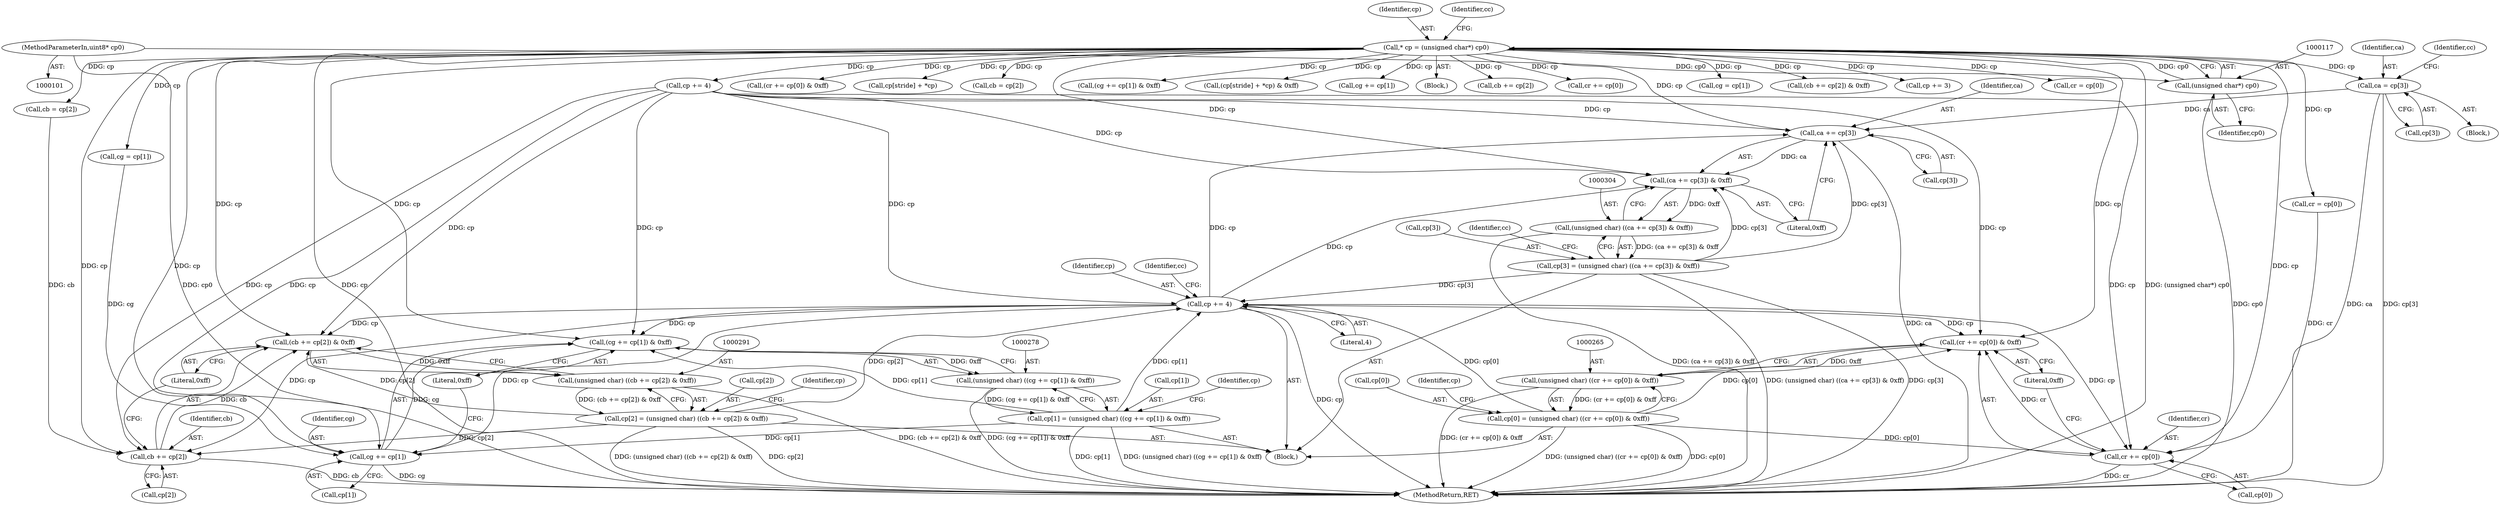 digraph "0_libtiff_3ca657a8793dd011bf869695d72ad31c779c3cc1_7@array" {
"1000244" [label="(Call,ca = cp[3])"];
"1000114" [label="(Call,* cp = (unsigned char*) cp0)"];
"1000116" [label="(Call,(unsigned char*) cp0)"];
"1000103" [label="(MethodParameterIn,uint8* cp0)"];
"1000306" [label="(Call,ca += cp[3])"];
"1000305" [label="(Call,(ca += cp[3]) & 0xff)"];
"1000303" [label="(Call,(unsigned char) ((ca += cp[3]) & 0xff))"];
"1000299" [label="(Call,cp[3] = (unsigned char) ((ca += cp[3]) & 0xff))"];
"1000315" [label="(Call,cp += 4)"];
"1000266" [label="(Call,(cr += cp[0]) & 0xff)"];
"1000264" [label="(Call,(unsigned char) ((cr += cp[0]) & 0xff))"];
"1000260" [label="(Call,cp[0] = (unsigned char) ((cr += cp[0]) & 0xff))"];
"1000267" [label="(Call,cr += cp[0])"];
"1000279" [label="(Call,(cg += cp[1]) & 0xff)"];
"1000277" [label="(Call,(unsigned char) ((cg += cp[1]) & 0xff))"];
"1000273" [label="(Call,cp[1] = (unsigned char) ((cg += cp[1]) & 0xff))"];
"1000280" [label="(Call,cg += cp[1])"];
"1000292" [label="(Call,(cb += cp[2]) & 0xff)"];
"1000290" [label="(Call,(unsigned char) ((cb += cp[2]) & 0xff))"];
"1000286" [label="(Call,cp[2] = (unsigned char) ((cb += cp[2]) & 0xff))"];
"1000293" [label="(Call,cb += cp[2])"];
"1000349" [label="(MethodReturn,RET)"];
"1000281" [label="(Identifier,cg)"];
"1000180" [label="(Call,(cr += cp[0]) & 0xff)"];
"1000292" [label="(Call,(cb += cp[2]) & 0xff)"];
"1000273" [label="(Call,cp[1] = (unsigned char) ((cg += cp[1]) & 0xff))"];
"1000260" [label="(Call,cp[0] = (unsigned char) ((cr += cp[0]) & 0xff))"];
"1000282" [label="(Call,cp[1])"];
"1000269" [label="(Call,cp[0])"];
"1000334" [label="(Call,cp[stride] + *cp)"];
"1000116" [label="(Call,(unsigned char*) cp0)"];
"1000301" [label="(Identifier,cp)"];
"1000158" [label="(Call,cb = cp[2])"];
"1000252" [label="(Call,cp += 4)"];
"1000303" [label="(Call,(unsigned char) ((ca += cp[3]) & 0xff))"];
"1000266" [label="(Call,(cr += cp[0]) & 0xff)"];
"1000114" [label="(Call,* cp = (unsigned char*) cp0)"];
"1000193" [label="(Call,(cg += cp[1]) & 0xff)"];
"1000333" [label="(Call,(cp[stride] + *cp) & 0xff)"];
"1000286" [label="(Call,cp[2] = (unsigned char) ((cb += cp[2]) & 0xff))"];
"1000194" [label="(Call,cg += cp[1])"];
"1000272" [label="(Literal,0xff)"];
"1000285" [label="(Literal,0xff)"];
"1000105" [label="(Block,)"];
"1000246" [label="(Call,cp[3])"];
"1000207" [label="(Call,cb += cp[2])"];
"1000261" [label="(Call,cp[0])"];
"1000316" [label="(Identifier,cp)"];
"1000295" [label="(Call,cp[2])"];
"1000315" [label="(Call,cp += 4)"];
"1000257" [label="(Identifier,cc)"];
"1000181" [label="(Call,cr += cp[0])"];
"1000226" [label="(Call,cr = cp[0])"];
"1000298" [label="(Literal,0xff)"];
"1000152" [label="(Call,cg = cp[1])"];
"1000206" [label="(Call,(cb += cp[2]) & 0xff)"];
"1000115" [label="(Identifier,cp)"];
"1000300" [label="(Call,cp[3])"];
"1000166" [label="(Call,cp += 3)"];
"1000274" [label="(Call,cp[1])"];
"1000299" [label="(Call,cp[3] = (unsigned char) ((ca += cp[3]) & 0xff))"];
"1000118" [label="(Identifier,cp0)"];
"1000287" [label="(Call,cp[2])"];
"1000290" [label="(Call,(unsigned char) ((cb += cp[2]) & 0xff))"];
"1000294" [label="(Identifier,cb)"];
"1000311" [label="(Literal,0xff)"];
"1000264" [label="(Call,(unsigned char) ((cr += cp[0]) & 0xff))"];
"1000275" [label="(Identifier,cp)"];
"1000308" [label="(Call,cp[3])"];
"1000267" [label="(Call,cr += cp[0])"];
"1000259" [label="(Block,)"];
"1000250" [label="(Identifier,cc)"];
"1000122" [label="(Identifier,cc)"];
"1000305" [label="(Call,(ca += cp[3]) & 0xff)"];
"1000232" [label="(Call,cg = cp[1])"];
"1000224" [label="(Block,)"];
"1000279" [label="(Call,(cg += cp[1]) & 0xff)"];
"1000280" [label="(Call,cg += cp[1])"];
"1000268" [label="(Identifier,cr)"];
"1000288" [label="(Identifier,cp)"];
"1000307" [label="(Identifier,ca)"];
"1000317" [label="(Literal,4)"];
"1000245" [label="(Identifier,ca)"];
"1000103" [label="(MethodParameterIn,uint8* cp0)"];
"1000146" [label="(Call,cr = cp[0])"];
"1000313" [label="(Identifier,cc)"];
"1000293" [label="(Call,cb += cp[2])"];
"1000244" [label="(Call,ca = cp[3])"];
"1000306" [label="(Call,ca += cp[3])"];
"1000277" [label="(Call,(unsigned char) ((cg += cp[1]) & 0xff))"];
"1000238" [label="(Call,cb = cp[2])"];
"1000244" -> "1000224"  [label="AST: "];
"1000244" -> "1000246"  [label="CFG: "];
"1000245" -> "1000244"  [label="AST: "];
"1000246" -> "1000244"  [label="AST: "];
"1000250" -> "1000244"  [label="CFG: "];
"1000244" -> "1000349"  [label="DDG: ca"];
"1000244" -> "1000349"  [label="DDG: cp[3]"];
"1000114" -> "1000244"  [label="DDG: cp"];
"1000244" -> "1000306"  [label="DDG: ca"];
"1000114" -> "1000105"  [label="AST: "];
"1000114" -> "1000116"  [label="CFG: "];
"1000115" -> "1000114"  [label="AST: "];
"1000116" -> "1000114"  [label="AST: "];
"1000122" -> "1000114"  [label="CFG: "];
"1000114" -> "1000349"  [label="DDG: cp"];
"1000114" -> "1000349"  [label="DDG: (unsigned char*) cp0"];
"1000116" -> "1000114"  [label="DDG: cp0"];
"1000114" -> "1000146"  [label="DDG: cp"];
"1000114" -> "1000152"  [label="DDG: cp"];
"1000114" -> "1000158"  [label="DDG: cp"];
"1000114" -> "1000166"  [label="DDG: cp"];
"1000114" -> "1000180"  [label="DDG: cp"];
"1000114" -> "1000181"  [label="DDG: cp"];
"1000114" -> "1000193"  [label="DDG: cp"];
"1000114" -> "1000194"  [label="DDG: cp"];
"1000114" -> "1000206"  [label="DDG: cp"];
"1000114" -> "1000207"  [label="DDG: cp"];
"1000114" -> "1000226"  [label="DDG: cp"];
"1000114" -> "1000232"  [label="DDG: cp"];
"1000114" -> "1000238"  [label="DDG: cp"];
"1000114" -> "1000252"  [label="DDG: cp"];
"1000114" -> "1000266"  [label="DDG: cp"];
"1000114" -> "1000267"  [label="DDG: cp"];
"1000114" -> "1000279"  [label="DDG: cp"];
"1000114" -> "1000280"  [label="DDG: cp"];
"1000114" -> "1000292"  [label="DDG: cp"];
"1000114" -> "1000293"  [label="DDG: cp"];
"1000114" -> "1000305"  [label="DDG: cp"];
"1000114" -> "1000306"  [label="DDG: cp"];
"1000114" -> "1000333"  [label="DDG: cp"];
"1000114" -> "1000334"  [label="DDG: cp"];
"1000116" -> "1000118"  [label="CFG: "];
"1000117" -> "1000116"  [label="AST: "];
"1000118" -> "1000116"  [label="AST: "];
"1000116" -> "1000349"  [label="DDG: cp0"];
"1000103" -> "1000116"  [label="DDG: cp0"];
"1000103" -> "1000101"  [label="AST: "];
"1000103" -> "1000349"  [label="DDG: cp0"];
"1000306" -> "1000305"  [label="AST: "];
"1000306" -> "1000308"  [label="CFG: "];
"1000307" -> "1000306"  [label="AST: "];
"1000308" -> "1000306"  [label="AST: "];
"1000311" -> "1000306"  [label="CFG: "];
"1000306" -> "1000349"  [label="DDG: ca"];
"1000306" -> "1000305"  [label="DDG: ca"];
"1000252" -> "1000306"  [label="DDG: cp"];
"1000315" -> "1000306"  [label="DDG: cp"];
"1000299" -> "1000306"  [label="DDG: cp[3]"];
"1000305" -> "1000303"  [label="AST: "];
"1000305" -> "1000311"  [label="CFG: "];
"1000311" -> "1000305"  [label="AST: "];
"1000303" -> "1000305"  [label="CFG: "];
"1000305" -> "1000303"  [label="DDG: 0xff"];
"1000252" -> "1000305"  [label="DDG: cp"];
"1000315" -> "1000305"  [label="DDG: cp"];
"1000299" -> "1000305"  [label="DDG: cp[3]"];
"1000303" -> "1000299"  [label="AST: "];
"1000304" -> "1000303"  [label="AST: "];
"1000299" -> "1000303"  [label="CFG: "];
"1000303" -> "1000349"  [label="DDG: (ca += cp[3]) & 0xff"];
"1000303" -> "1000299"  [label="DDG: (ca += cp[3]) & 0xff"];
"1000299" -> "1000259"  [label="AST: "];
"1000300" -> "1000299"  [label="AST: "];
"1000313" -> "1000299"  [label="CFG: "];
"1000299" -> "1000349"  [label="DDG: (unsigned char) ((ca += cp[3]) & 0xff)"];
"1000299" -> "1000349"  [label="DDG: cp[3]"];
"1000299" -> "1000315"  [label="DDG: cp[3]"];
"1000315" -> "1000259"  [label="AST: "];
"1000315" -> "1000317"  [label="CFG: "];
"1000316" -> "1000315"  [label="AST: "];
"1000317" -> "1000315"  [label="AST: "];
"1000257" -> "1000315"  [label="CFG: "];
"1000315" -> "1000349"  [label="DDG: cp"];
"1000315" -> "1000266"  [label="DDG: cp"];
"1000315" -> "1000267"  [label="DDG: cp"];
"1000315" -> "1000279"  [label="DDG: cp"];
"1000315" -> "1000280"  [label="DDG: cp"];
"1000315" -> "1000292"  [label="DDG: cp"];
"1000315" -> "1000293"  [label="DDG: cp"];
"1000252" -> "1000315"  [label="DDG: cp"];
"1000286" -> "1000315"  [label="DDG: cp[2]"];
"1000273" -> "1000315"  [label="DDG: cp[1]"];
"1000260" -> "1000315"  [label="DDG: cp[0]"];
"1000266" -> "1000264"  [label="AST: "];
"1000266" -> "1000272"  [label="CFG: "];
"1000267" -> "1000266"  [label="AST: "];
"1000272" -> "1000266"  [label="AST: "];
"1000264" -> "1000266"  [label="CFG: "];
"1000266" -> "1000264"  [label="DDG: 0xff"];
"1000267" -> "1000266"  [label="DDG: cr"];
"1000252" -> "1000266"  [label="DDG: cp"];
"1000260" -> "1000266"  [label="DDG: cp[0]"];
"1000264" -> "1000260"  [label="AST: "];
"1000265" -> "1000264"  [label="AST: "];
"1000260" -> "1000264"  [label="CFG: "];
"1000264" -> "1000349"  [label="DDG: (cr += cp[0]) & 0xff"];
"1000264" -> "1000260"  [label="DDG: (cr += cp[0]) & 0xff"];
"1000260" -> "1000259"  [label="AST: "];
"1000261" -> "1000260"  [label="AST: "];
"1000275" -> "1000260"  [label="CFG: "];
"1000260" -> "1000349"  [label="DDG: (unsigned char) ((cr += cp[0]) & 0xff)"];
"1000260" -> "1000349"  [label="DDG: cp[0]"];
"1000260" -> "1000267"  [label="DDG: cp[0]"];
"1000267" -> "1000269"  [label="CFG: "];
"1000268" -> "1000267"  [label="AST: "];
"1000269" -> "1000267"  [label="AST: "];
"1000272" -> "1000267"  [label="CFG: "];
"1000267" -> "1000349"  [label="DDG: cr"];
"1000226" -> "1000267"  [label="DDG: cr"];
"1000252" -> "1000267"  [label="DDG: cp"];
"1000279" -> "1000277"  [label="AST: "];
"1000279" -> "1000285"  [label="CFG: "];
"1000280" -> "1000279"  [label="AST: "];
"1000285" -> "1000279"  [label="AST: "];
"1000277" -> "1000279"  [label="CFG: "];
"1000279" -> "1000277"  [label="DDG: 0xff"];
"1000280" -> "1000279"  [label="DDG: cg"];
"1000252" -> "1000279"  [label="DDG: cp"];
"1000273" -> "1000279"  [label="DDG: cp[1]"];
"1000277" -> "1000273"  [label="AST: "];
"1000278" -> "1000277"  [label="AST: "];
"1000273" -> "1000277"  [label="CFG: "];
"1000277" -> "1000349"  [label="DDG: (cg += cp[1]) & 0xff"];
"1000277" -> "1000273"  [label="DDG: (cg += cp[1]) & 0xff"];
"1000273" -> "1000259"  [label="AST: "];
"1000274" -> "1000273"  [label="AST: "];
"1000288" -> "1000273"  [label="CFG: "];
"1000273" -> "1000349"  [label="DDG: cp[1]"];
"1000273" -> "1000349"  [label="DDG: (unsigned char) ((cg += cp[1]) & 0xff)"];
"1000273" -> "1000280"  [label="DDG: cp[1]"];
"1000280" -> "1000282"  [label="CFG: "];
"1000281" -> "1000280"  [label="AST: "];
"1000282" -> "1000280"  [label="AST: "];
"1000285" -> "1000280"  [label="CFG: "];
"1000280" -> "1000349"  [label="DDG: cg"];
"1000232" -> "1000280"  [label="DDG: cg"];
"1000252" -> "1000280"  [label="DDG: cp"];
"1000292" -> "1000290"  [label="AST: "];
"1000292" -> "1000298"  [label="CFG: "];
"1000293" -> "1000292"  [label="AST: "];
"1000298" -> "1000292"  [label="AST: "];
"1000290" -> "1000292"  [label="CFG: "];
"1000292" -> "1000290"  [label="DDG: 0xff"];
"1000293" -> "1000292"  [label="DDG: cb"];
"1000252" -> "1000292"  [label="DDG: cp"];
"1000286" -> "1000292"  [label="DDG: cp[2]"];
"1000290" -> "1000286"  [label="AST: "];
"1000291" -> "1000290"  [label="AST: "];
"1000286" -> "1000290"  [label="CFG: "];
"1000290" -> "1000349"  [label="DDG: (cb += cp[2]) & 0xff"];
"1000290" -> "1000286"  [label="DDG: (cb += cp[2]) & 0xff"];
"1000286" -> "1000259"  [label="AST: "];
"1000287" -> "1000286"  [label="AST: "];
"1000301" -> "1000286"  [label="CFG: "];
"1000286" -> "1000349"  [label="DDG: (unsigned char) ((cb += cp[2]) & 0xff)"];
"1000286" -> "1000349"  [label="DDG: cp[2]"];
"1000286" -> "1000293"  [label="DDG: cp[2]"];
"1000293" -> "1000295"  [label="CFG: "];
"1000294" -> "1000293"  [label="AST: "];
"1000295" -> "1000293"  [label="AST: "];
"1000298" -> "1000293"  [label="CFG: "];
"1000293" -> "1000349"  [label="DDG: cb"];
"1000238" -> "1000293"  [label="DDG: cb"];
"1000252" -> "1000293"  [label="DDG: cp"];
}
